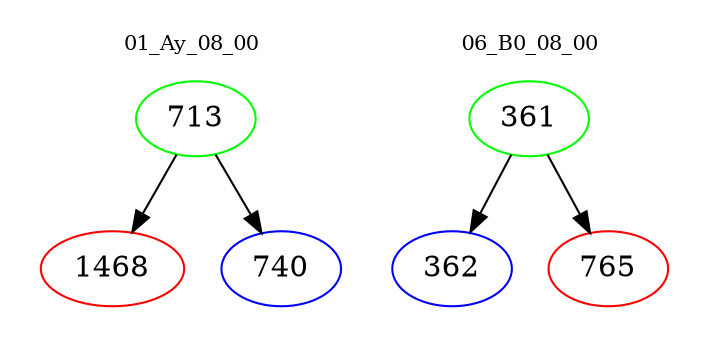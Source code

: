 digraph{
subgraph cluster_0 {
color = white
label = "01_Ay_08_00";
fontsize=10;
T0_713 [label="713", color="green"]
T0_713 -> T0_1468 [color="black"]
T0_1468 [label="1468", color="red"]
T0_713 -> T0_740 [color="black"]
T0_740 [label="740", color="blue"]
}
subgraph cluster_1 {
color = white
label = "06_B0_08_00";
fontsize=10;
T1_361 [label="361", color="green"]
T1_361 -> T1_362 [color="black"]
T1_362 [label="362", color="blue"]
T1_361 -> T1_765 [color="black"]
T1_765 [label="765", color="red"]
}
}
